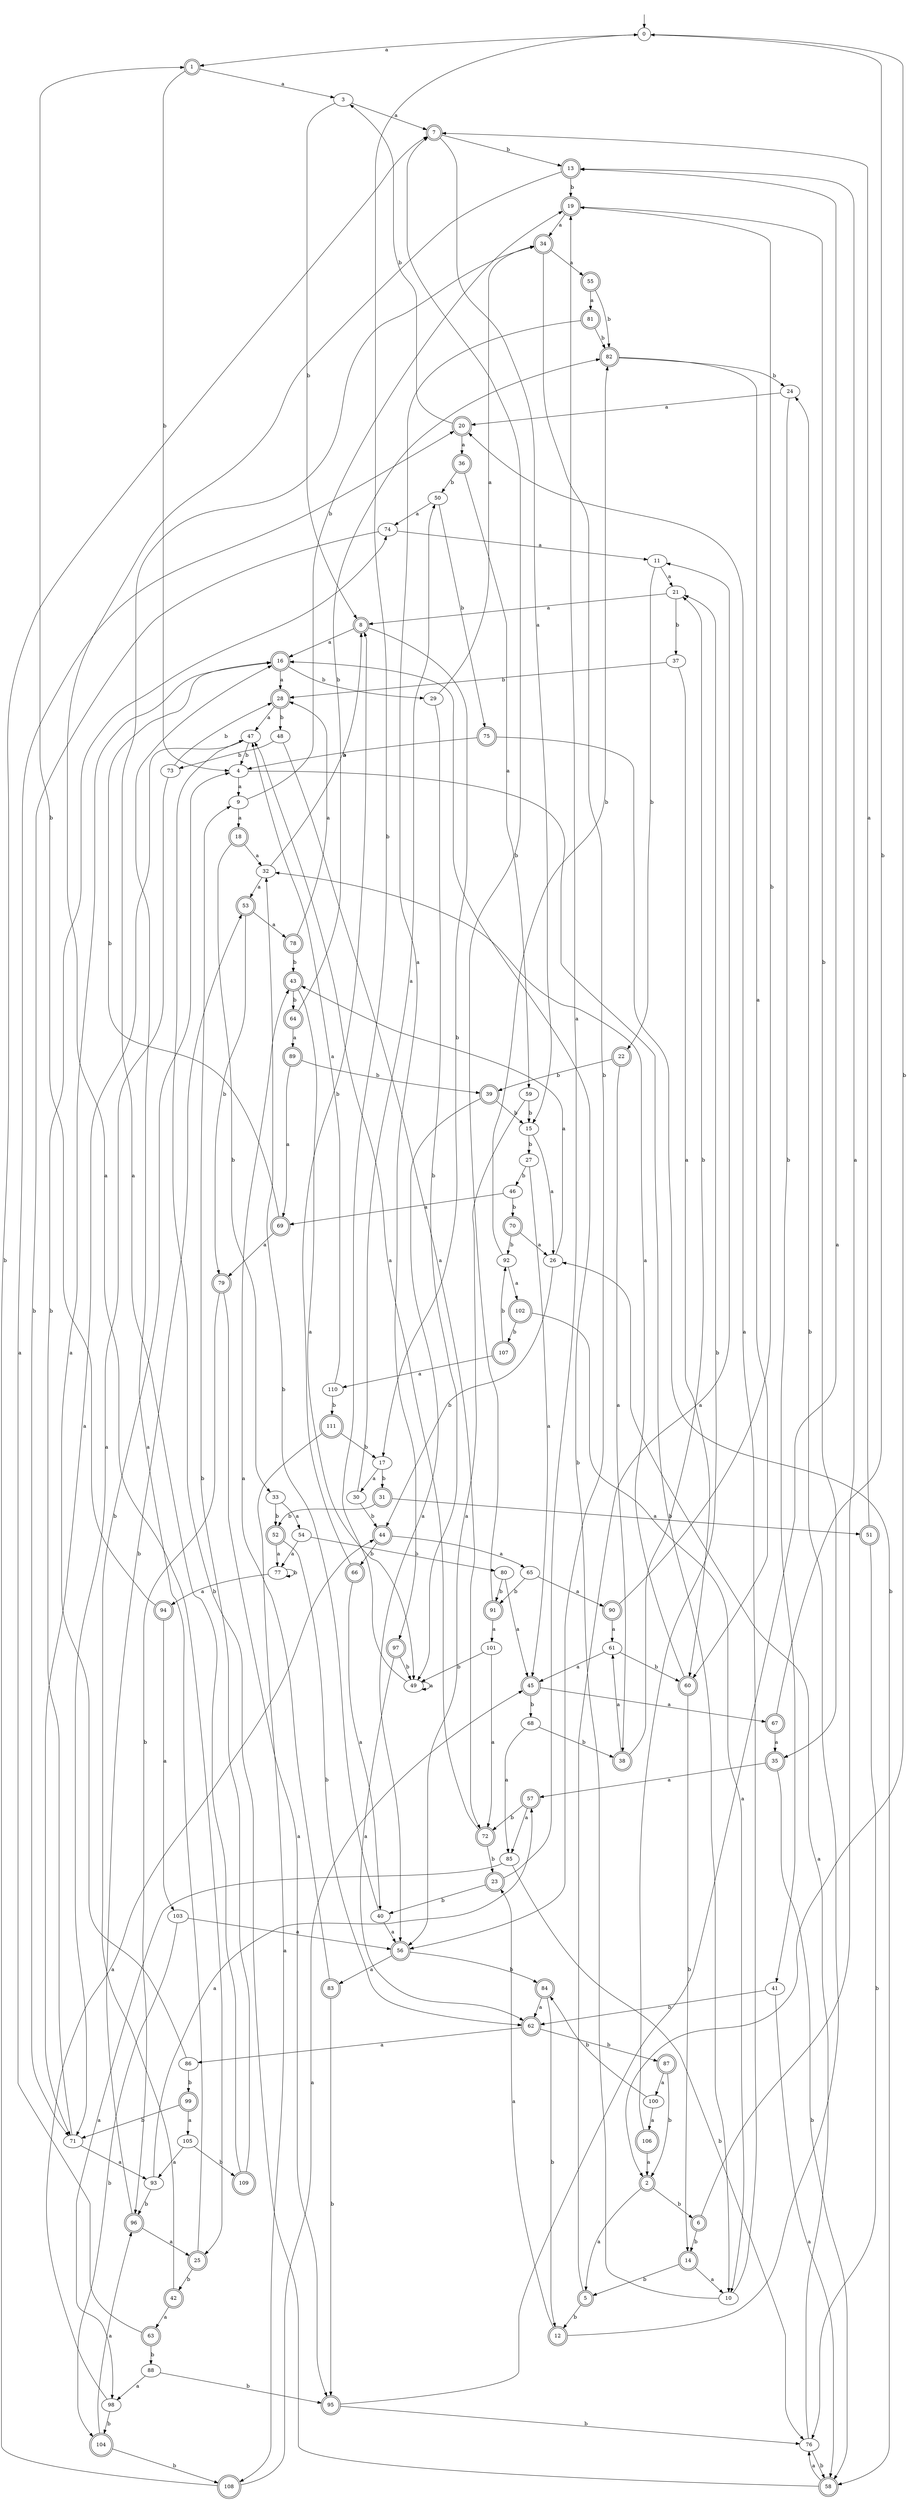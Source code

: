 digraph RandomDFA {
  __start0 [label="", shape=none];
  __start0 -> 0 [label=""];
  0 [shape=circle]
  0 -> 1 [label="a"]
  0 -> 2 [label="b"]
  1 [shape=doublecircle]
  1 -> 3 [label="a"]
  1 -> 4 [label="b"]
  2 [shape=doublecircle]
  2 -> 5 [label="a"]
  2 -> 6 [label="b"]
  3
  3 -> 7 [label="a"]
  3 -> 8 [label="b"]
  4
  4 -> 9 [label="a"]
  4 -> 10 [label="b"]
  5 [shape=doublecircle]
  5 -> 11 [label="a"]
  5 -> 12 [label="b"]
  6 [shape=doublecircle]
  6 -> 13 [label="a"]
  6 -> 14 [label="b"]
  7 [shape=doublecircle]
  7 -> 15 [label="a"]
  7 -> 13 [label="b"]
  8 [shape=doublecircle]
  8 -> 16 [label="a"]
  8 -> 17 [label="b"]
  9
  9 -> 18 [label="a"]
  9 -> 19 [label="b"]
  10
  10 -> 20 [label="a"]
  10 -> 16 [label="b"]
  11
  11 -> 21 [label="a"]
  11 -> 22 [label="b"]
  12 [shape=doublecircle]
  12 -> 23 [label="a"]
  12 -> 24 [label="b"]
  13 [shape=doublecircle]
  13 -> 25 [label="a"]
  13 -> 19 [label="b"]
  14 [shape=doublecircle]
  14 -> 10 [label="a"]
  14 -> 5 [label="b"]
  15
  15 -> 26 [label="a"]
  15 -> 27 [label="b"]
  16 [shape=doublecircle]
  16 -> 28 [label="a"]
  16 -> 29 [label="b"]
  17
  17 -> 30 [label="a"]
  17 -> 31 [label="b"]
  18 [shape=doublecircle]
  18 -> 32 [label="a"]
  18 -> 33 [label="b"]
  19 [shape=doublecircle]
  19 -> 34 [label="a"]
  19 -> 35 [label="b"]
  20 [shape=doublecircle]
  20 -> 36 [label="a"]
  20 -> 3 [label="b"]
  21
  21 -> 8 [label="a"]
  21 -> 37 [label="b"]
  22 [shape=doublecircle]
  22 -> 38 [label="a"]
  22 -> 39 [label="b"]
  23 [shape=doublecircle]
  23 -> 19 [label="a"]
  23 -> 40 [label="b"]
  24
  24 -> 20 [label="a"]
  24 -> 41 [label="b"]
  25 [shape=doublecircle]
  25 -> 16 [label="a"]
  25 -> 42 [label="b"]
  26
  26 -> 43 [label="a"]
  26 -> 44 [label="b"]
  27
  27 -> 45 [label="a"]
  27 -> 46 [label="b"]
  28 [shape=doublecircle]
  28 -> 47 [label="a"]
  28 -> 48 [label="b"]
  29
  29 -> 34 [label="a"]
  29 -> 49 [label="b"]
  30
  30 -> 50 [label="a"]
  30 -> 44 [label="b"]
  31 [shape=doublecircle]
  31 -> 51 [label="a"]
  31 -> 52 [label="b"]
  32
  32 -> 53 [label="a"]
  32 -> 8 [label="b"]
  33
  33 -> 54 [label="a"]
  33 -> 52 [label="b"]
  34 [shape=doublecircle]
  34 -> 55 [label="a"]
  34 -> 56 [label="b"]
  35 [shape=doublecircle]
  35 -> 57 [label="a"]
  35 -> 58 [label="b"]
  36 [shape=doublecircle]
  36 -> 59 [label="a"]
  36 -> 50 [label="b"]
  37
  37 -> 60 [label="a"]
  37 -> 28 [label="b"]
  38 [shape=doublecircle]
  38 -> 61 [label="a"]
  38 -> 21 [label="b"]
  39 [shape=doublecircle]
  39 -> 56 [label="a"]
  39 -> 15 [label="b"]
  40
  40 -> 56 [label="a"]
  40 -> 32 [label="b"]
  41
  41 -> 58 [label="a"]
  41 -> 62 [label="b"]
  42 [shape=doublecircle]
  42 -> 63 [label="a"]
  42 -> 4 [label="b"]
  43 [shape=doublecircle]
  43 -> 49 [label="a"]
  43 -> 64 [label="b"]
  44 [shape=doublecircle]
  44 -> 65 [label="a"]
  44 -> 66 [label="b"]
  45 [shape=doublecircle]
  45 -> 67 [label="a"]
  45 -> 68 [label="b"]
  46
  46 -> 69 [label="a"]
  46 -> 70 [label="b"]
  47
  47 -> 71 [label="a"]
  47 -> 4 [label="b"]
  48
  48 -> 72 [label="a"]
  48 -> 73 [label="b"]
  49
  49 -> 49 [label="a"]
  49 -> 0 [label="b"]
  50
  50 -> 74 [label="a"]
  50 -> 75 [label="b"]
  51 [shape=doublecircle]
  51 -> 7 [label="a"]
  51 -> 76 [label="b"]
  52 [shape=doublecircle]
  52 -> 77 [label="a"]
  52 -> 62 [label="b"]
  53 [shape=doublecircle]
  53 -> 78 [label="a"]
  53 -> 79 [label="b"]
  54
  54 -> 77 [label="a"]
  54 -> 80 [label="b"]
  55 [shape=doublecircle]
  55 -> 81 [label="a"]
  55 -> 82 [label="b"]
  56 [shape=doublecircle]
  56 -> 83 [label="a"]
  56 -> 84 [label="b"]
  57 [shape=doublecircle]
  57 -> 85 [label="a"]
  57 -> 72 [label="b"]
  58 [shape=doublecircle]
  58 -> 76 [label="a"]
  58 -> 47 [label="b"]
  59
  59 -> 56 [label="a"]
  59 -> 15 [label="b"]
  60 [shape=doublecircle]
  60 -> 32 [label="a"]
  60 -> 14 [label="b"]
  61
  61 -> 45 [label="a"]
  61 -> 60 [label="b"]
  62 [shape=doublecircle]
  62 -> 86 [label="a"]
  62 -> 87 [label="b"]
  63 [shape=doublecircle]
  63 -> 20 [label="a"]
  63 -> 88 [label="b"]
  64 [shape=doublecircle]
  64 -> 89 [label="a"]
  64 -> 82 [label="b"]
  65
  65 -> 90 [label="a"]
  65 -> 91 [label="b"]
  66 [shape=doublecircle]
  66 -> 40 [label="a"]
  66 -> 8 [label="b"]
  67 [shape=doublecircle]
  67 -> 35 [label="a"]
  67 -> 0 [label="b"]
  68
  68 -> 85 [label="a"]
  68 -> 38 [label="b"]
  69 [shape=doublecircle]
  69 -> 79 [label="a"]
  69 -> 16 [label="b"]
  70 [shape=doublecircle]
  70 -> 26 [label="a"]
  70 -> 92 [label="b"]
  71
  71 -> 93 [label="a"]
  71 -> 74 [label="b"]
  72 [shape=doublecircle]
  72 -> 47 [label="a"]
  72 -> 23 [label="b"]
  73
  73 -> 71 [label="a"]
  73 -> 28 [label="b"]
  74
  74 -> 11 [label="a"]
  74 -> 71 [label="b"]
  75 [shape=doublecircle]
  75 -> 4 [label="a"]
  75 -> 58 [label="b"]
  76
  76 -> 26 [label="a"]
  76 -> 58 [label="b"]
  77
  77 -> 94 [label="a"]
  77 -> 77 [label="b"]
  78 [shape=doublecircle]
  78 -> 28 [label="a"]
  78 -> 43 [label="b"]
  79 [shape=doublecircle]
  79 -> 95 [label="a"]
  79 -> 96 [label="b"]
  80
  80 -> 45 [label="a"]
  80 -> 91 [label="b"]
  81 [shape=doublecircle]
  81 -> 97 [label="a"]
  81 -> 82 [label="b"]
  82 [shape=doublecircle]
  82 -> 60 [label="a"]
  82 -> 24 [label="b"]
  83 [shape=doublecircle]
  83 -> 43 [label="a"]
  83 -> 95 [label="b"]
  84 [shape=doublecircle]
  84 -> 62 [label="a"]
  84 -> 12 [label="b"]
  85
  85 -> 98 [label="a"]
  85 -> 76 [label="b"]
  86
  86 -> 16 [label="a"]
  86 -> 99 [label="b"]
  87 [shape=doublecircle]
  87 -> 100 [label="a"]
  87 -> 2 [label="b"]
  88
  88 -> 98 [label="a"]
  88 -> 95 [label="b"]
  89 [shape=doublecircle]
  89 -> 69 [label="a"]
  89 -> 39 [label="b"]
  90 [shape=doublecircle]
  90 -> 61 [label="a"]
  90 -> 19 [label="b"]
  91 [shape=doublecircle]
  91 -> 101 [label="a"]
  91 -> 7 [label="b"]
  92
  92 -> 102 [label="a"]
  92 -> 82 [label="b"]
  93
  93 -> 57 [label="a"]
  93 -> 96 [label="b"]
  94 [shape=doublecircle]
  94 -> 103 [label="a"]
  94 -> 1 [label="b"]
  95 [shape=doublecircle]
  95 -> 13 [label="a"]
  95 -> 76 [label="b"]
  96 [shape=doublecircle]
  96 -> 25 [label="a"]
  96 -> 53 [label="b"]
  97 [shape=doublecircle]
  97 -> 62 [label="a"]
  97 -> 49 [label="b"]
  98
  98 -> 44 [label="a"]
  98 -> 104 [label="b"]
  99 [shape=doublecircle]
  99 -> 105 [label="a"]
  99 -> 71 [label="b"]
  100
  100 -> 106 [label="a"]
  100 -> 84 [label="b"]
  101
  101 -> 72 [label="a"]
  101 -> 49 [label="b"]
  102 [shape=doublecircle]
  102 -> 10 [label="a"]
  102 -> 107 [label="b"]
  103
  103 -> 56 [label="a"]
  103 -> 104 [label="b"]
  104 [shape=doublecircle]
  104 -> 96 [label="a"]
  104 -> 108 [label="b"]
  105
  105 -> 93 [label="a"]
  105 -> 109 [label="b"]
  106 [shape=doublecircle]
  106 -> 2 [label="a"]
  106 -> 21 [label="b"]
  107 [shape=doublecircle]
  107 -> 110 [label="a"]
  107 -> 92 [label="b"]
  108 [shape=doublecircle]
  108 -> 45 [label="a"]
  108 -> 7 [label="b"]
  109 [shape=doublecircle]
  109 -> 34 [label="a"]
  109 -> 9 [label="b"]
  110
  110 -> 47 [label="a"]
  110 -> 111 [label="b"]
  111 [shape=doublecircle]
  111 -> 108 [label="a"]
  111 -> 17 [label="b"]
}
